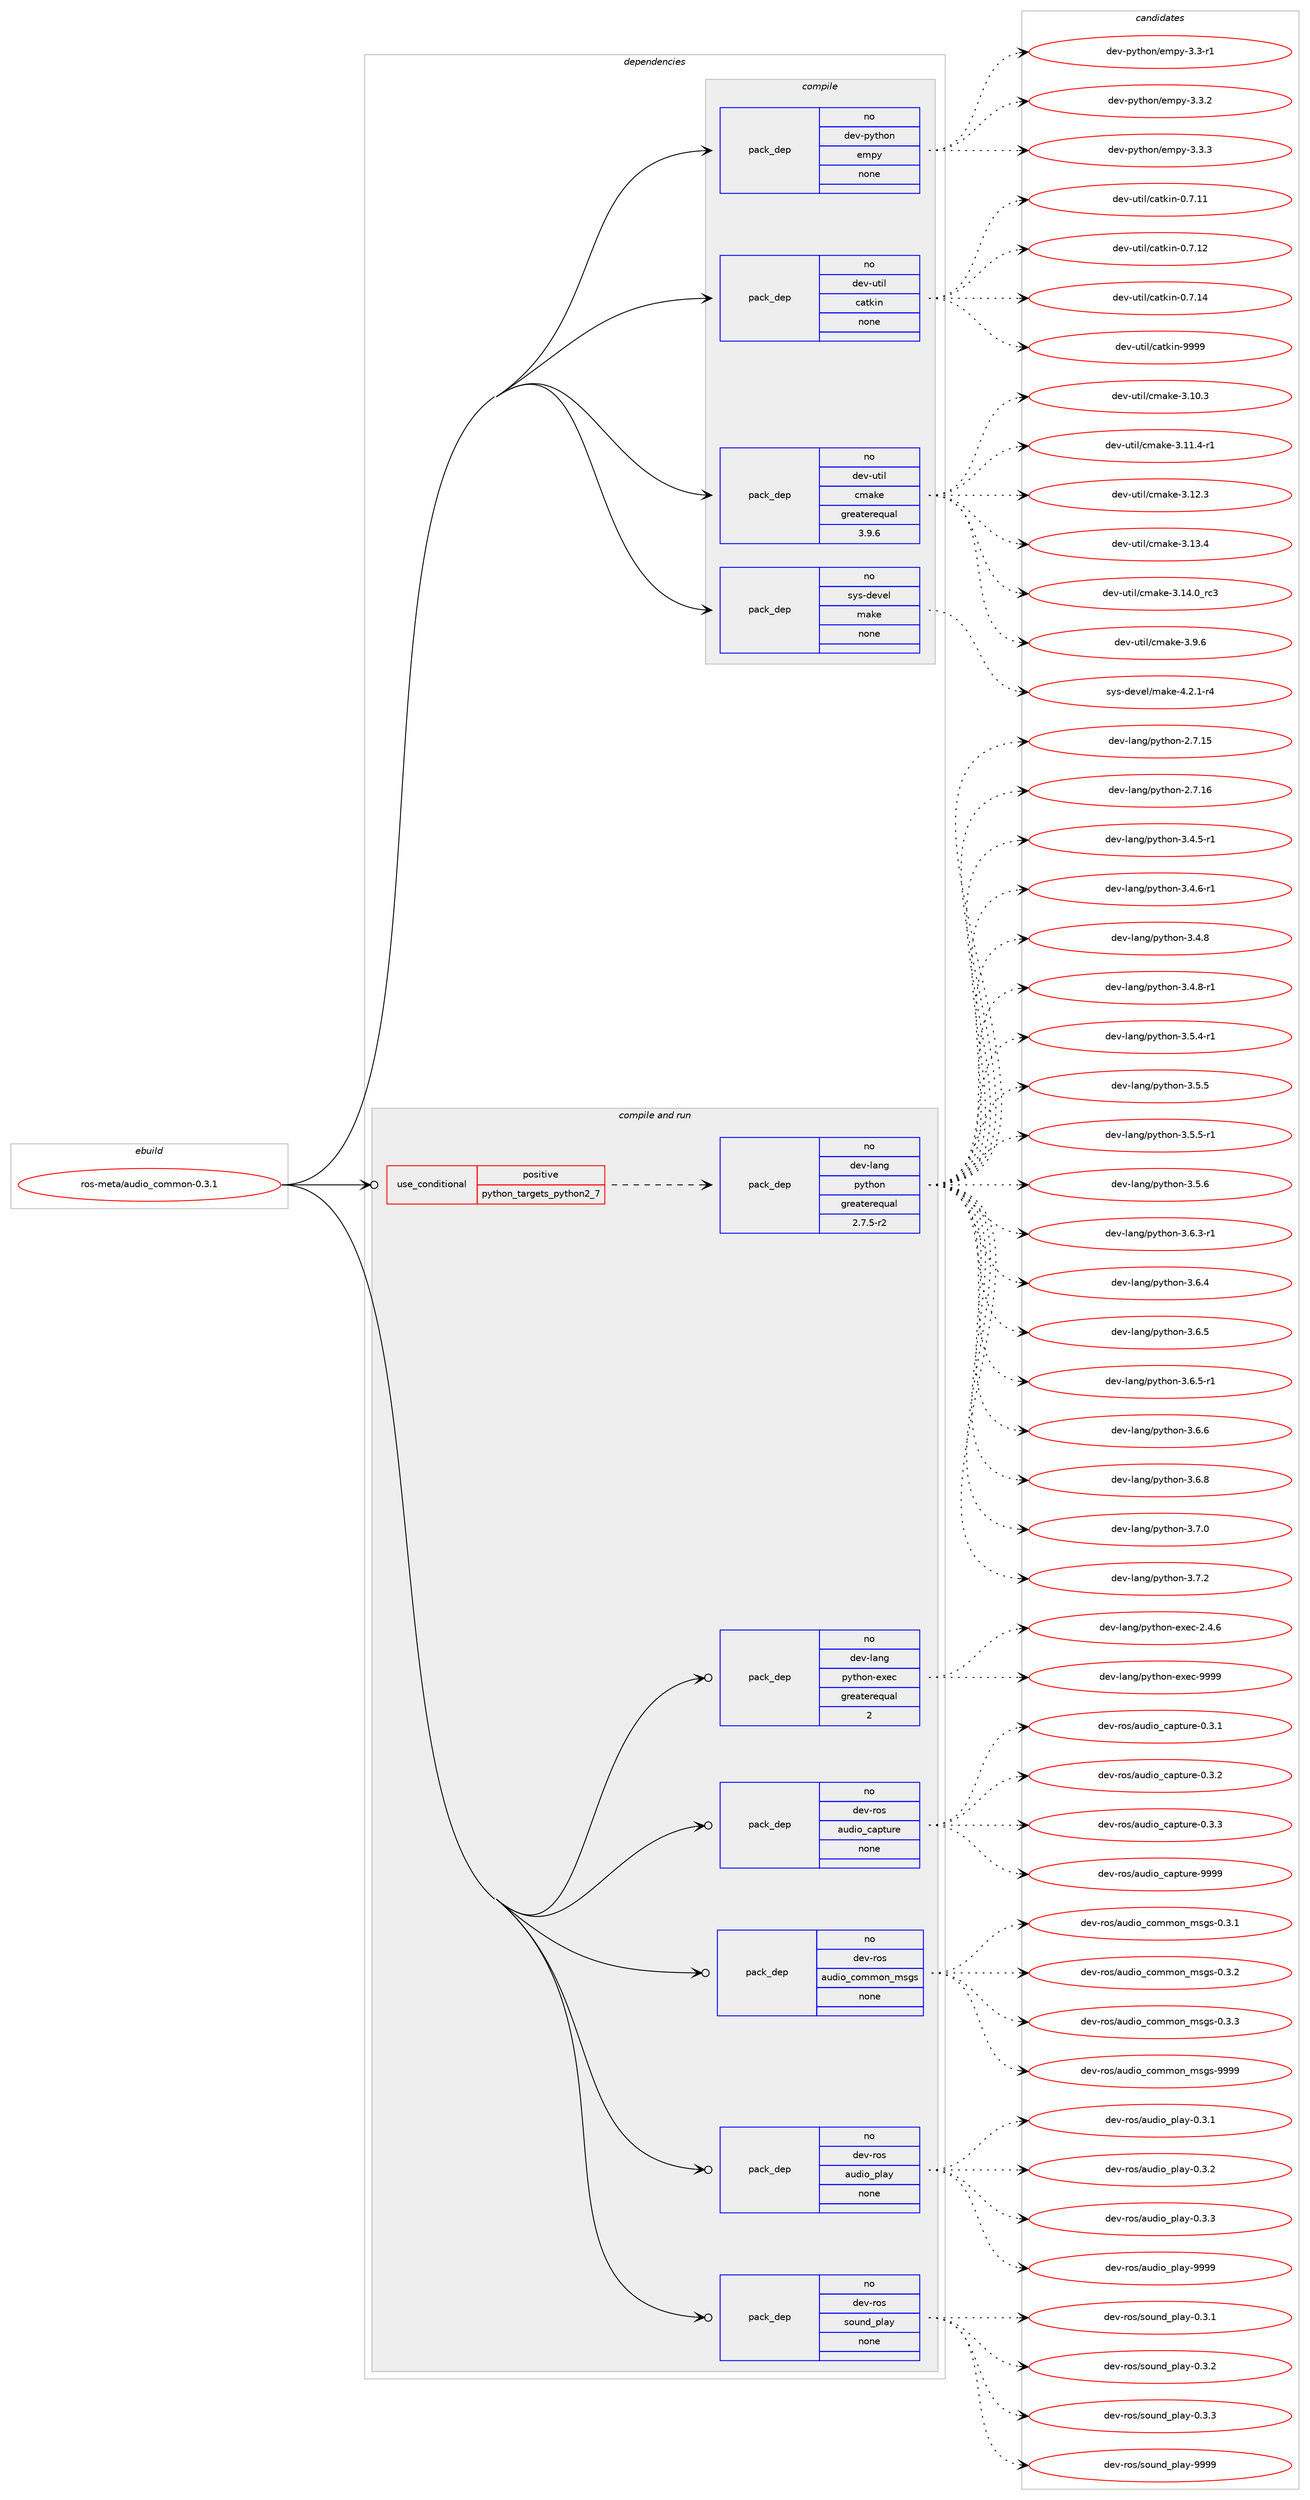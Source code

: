digraph prolog {

# *************
# Graph options
# *************

newrank=true;
concentrate=true;
compound=true;
graph [rankdir=LR,fontname=Helvetica,fontsize=10,ranksep=1.5];#, ranksep=2.5, nodesep=0.2];
edge  [arrowhead=vee];
node  [fontname=Helvetica,fontsize=10];

# **********
# The ebuild
# **********

subgraph cluster_leftcol {
color=gray;
rank=same;
label=<<i>ebuild</i>>;
id [label="ros-meta/audio_common-0.3.1", color=red, width=4, href="../ros-meta/audio_common-0.3.1.svg"];
}

# ****************
# The dependencies
# ****************

subgraph cluster_midcol {
color=gray;
label=<<i>dependencies</i>>;
subgraph cluster_compile {
fillcolor="#eeeeee";
style=filled;
label=<<i>compile</i>>;
subgraph pack1202853 {
dependency1682037 [label=<<TABLE BORDER="0" CELLBORDER="1" CELLSPACING="0" CELLPADDING="4" WIDTH="220"><TR><TD ROWSPAN="6" CELLPADDING="30">pack_dep</TD></TR><TR><TD WIDTH="110">no</TD></TR><TR><TD>dev-python</TD></TR><TR><TD>empy</TD></TR><TR><TD>none</TD></TR><TR><TD></TD></TR></TABLE>>, shape=none, color=blue];
}
id:e -> dependency1682037:w [weight=20,style="solid",arrowhead="vee"];
subgraph pack1202854 {
dependency1682038 [label=<<TABLE BORDER="0" CELLBORDER="1" CELLSPACING="0" CELLPADDING="4" WIDTH="220"><TR><TD ROWSPAN="6" CELLPADDING="30">pack_dep</TD></TR><TR><TD WIDTH="110">no</TD></TR><TR><TD>dev-util</TD></TR><TR><TD>catkin</TD></TR><TR><TD>none</TD></TR><TR><TD></TD></TR></TABLE>>, shape=none, color=blue];
}
id:e -> dependency1682038:w [weight=20,style="solid",arrowhead="vee"];
subgraph pack1202855 {
dependency1682039 [label=<<TABLE BORDER="0" CELLBORDER="1" CELLSPACING="0" CELLPADDING="4" WIDTH="220"><TR><TD ROWSPAN="6" CELLPADDING="30">pack_dep</TD></TR><TR><TD WIDTH="110">no</TD></TR><TR><TD>dev-util</TD></TR><TR><TD>cmake</TD></TR><TR><TD>greaterequal</TD></TR><TR><TD>3.9.6</TD></TR></TABLE>>, shape=none, color=blue];
}
id:e -> dependency1682039:w [weight=20,style="solid",arrowhead="vee"];
subgraph pack1202856 {
dependency1682040 [label=<<TABLE BORDER="0" CELLBORDER="1" CELLSPACING="0" CELLPADDING="4" WIDTH="220"><TR><TD ROWSPAN="6" CELLPADDING="30">pack_dep</TD></TR><TR><TD WIDTH="110">no</TD></TR><TR><TD>sys-devel</TD></TR><TR><TD>make</TD></TR><TR><TD>none</TD></TR><TR><TD></TD></TR></TABLE>>, shape=none, color=blue];
}
id:e -> dependency1682040:w [weight=20,style="solid",arrowhead="vee"];
}
subgraph cluster_compileandrun {
fillcolor="#eeeeee";
style=filled;
label=<<i>compile and run</i>>;
subgraph cond451655 {
dependency1682041 [label=<<TABLE BORDER="0" CELLBORDER="1" CELLSPACING="0" CELLPADDING="4"><TR><TD ROWSPAN="3" CELLPADDING="10">use_conditional</TD></TR><TR><TD>positive</TD></TR><TR><TD>python_targets_python2_7</TD></TR></TABLE>>, shape=none, color=red];
subgraph pack1202857 {
dependency1682042 [label=<<TABLE BORDER="0" CELLBORDER="1" CELLSPACING="0" CELLPADDING="4" WIDTH="220"><TR><TD ROWSPAN="6" CELLPADDING="30">pack_dep</TD></TR><TR><TD WIDTH="110">no</TD></TR><TR><TD>dev-lang</TD></TR><TR><TD>python</TD></TR><TR><TD>greaterequal</TD></TR><TR><TD>2.7.5-r2</TD></TR></TABLE>>, shape=none, color=blue];
}
dependency1682041:e -> dependency1682042:w [weight=20,style="dashed",arrowhead="vee"];
}
id:e -> dependency1682041:w [weight=20,style="solid",arrowhead="odotvee"];
subgraph pack1202858 {
dependency1682043 [label=<<TABLE BORDER="0" CELLBORDER="1" CELLSPACING="0" CELLPADDING="4" WIDTH="220"><TR><TD ROWSPAN="6" CELLPADDING="30">pack_dep</TD></TR><TR><TD WIDTH="110">no</TD></TR><TR><TD>dev-lang</TD></TR><TR><TD>python-exec</TD></TR><TR><TD>greaterequal</TD></TR><TR><TD>2</TD></TR></TABLE>>, shape=none, color=blue];
}
id:e -> dependency1682043:w [weight=20,style="solid",arrowhead="odotvee"];
subgraph pack1202859 {
dependency1682044 [label=<<TABLE BORDER="0" CELLBORDER="1" CELLSPACING="0" CELLPADDING="4" WIDTH="220"><TR><TD ROWSPAN="6" CELLPADDING="30">pack_dep</TD></TR><TR><TD WIDTH="110">no</TD></TR><TR><TD>dev-ros</TD></TR><TR><TD>audio_capture</TD></TR><TR><TD>none</TD></TR><TR><TD></TD></TR></TABLE>>, shape=none, color=blue];
}
id:e -> dependency1682044:w [weight=20,style="solid",arrowhead="odotvee"];
subgraph pack1202860 {
dependency1682045 [label=<<TABLE BORDER="0" CELLBORDER="1" CELLSPACING="0" CELLPADDING="4" WIDTH="220"><TR><TD ROWSPAN="6" CELLPADDING="30">pack_dep</TD></TR><TR><TD WIDTH="110">no</TD></TR><TR><TD>dev-ros</TD></TR><TR><TD>audio_common_msgs</TD></TR><TR><TD>none</TD></TR><TR><TD></TD></TR></TABLE>>, shape=none, color=blue];
}
id:e -> dependency1682045:w [weight=20,style="solid",arrowhead="odotvee"];
subgraph pack1202861 {
dependency1682046 [label=<<TABLE BORDER="0" CELLBORDER="1" CELLSPACING="0" CELLPADDING="4" WIDTH="220"><TR><TD ROWSPAN="6" CELLPADDING="30">pack_dep</TD></TR><TR><TD WIDTH="110">no</TD></TR><TR><TD>dev-ros</TD></TR><TR><TD>audio_play</TD></TR><TR><TD>none</TD></TR><TR><TD></TD></TR></TABLE>>, shape=none, color=blue];
}
id:e -> dependency1682046:w [weight=20,style="solid",arrowhead="odotvee"];
subgraph pack1202862 {
dependency1682047 [label=<<TABLE BORDER="0" CELLBORDER="1" CELLSPACING="0" CELLPADDING="4" WIDTH="220"><TR><TD ROWSPAN="6" CELLPADDING="30">pack_dep</TD></TR><TR><TD WIDTH="110">no</TD></TR><TR><TD>dev-ros</TD></TR><TR><TD>sound_play</TD></TR><TR><TD>none</TD></TR><TR><TD></TD></TR></TABLE>>, shape=none, color=blue];
}
id:e -> dependency1682047:w [weight=20,style="solid",arrowhead="odotvee"];
}
subgraph cluster_run {
fillcolor="#eeeeee";
style=filled;
label=<<i>run</i>>;
}
}

# **************
# The candidates
# **************

subgraph cluster_choices {
rank=same;
color=gray;
label=<<i>candidates</i>>;

subgraph choice1202853 {
color=black;
nodesep=1;
choice1001011184511212111610411111047101109112121455146514511449 [label="dev-python/empy-3.3-r1", color=red, width=4,href="../dev-python/empy-3.3-r1.svg"];
choice1001011184511212111610411111047101109112121455146514650 [label="dev-python/empy-3.3.2", color=red, width=4,href="../dev-python/empy-3.3.2.svg"];
choice1001011184511212111610411111047101109112121455146514651 [label="dev-python/empy-3.3.3", color=red, width=4,href="../dev-python/empy-3.3.3.svg"];
dependency1682037:e -> choice1001011184511212111610411111047101109112121455146514511449:w [style=dotted,weight="100"];
dependency1682037:e -> choice1001011184511212111610411111047101109112121455146514650:w [style=dotted,weight="100"];
dependency1682037:e -> choice1001011184511212111610411111047101109112121455146514651:w [style=dotted,weight="100"];
}
subgraph choice1202854 {
color=black;
nodesep=1;
choice1001011184511711610510847999711610710511045484655464949 [label="dev-util/catkin-0.7.11", color=red, width=4,href="../dev-util/catkin-0.7.11.svg"];
choice1001011184511711610510847999711610710511045484655464950 [label="dev-util/catkin-0.7.12", color=red, width=4,href="../dev-util/catkin-0.7.12.svg"];
choice1001011184511711610510847999711610710511045484655464952 [label="dev-util/catkin-0.7.14", color=red, width=4,href="../dev-util/catkin-0.7.14.svg"];
choice100101118451171161051084799971161071051104557575757 [label="dev-util/catkin-9999", color=red, width=4,href="../dev-util/catkin-9999.svg"];
dependency1682038:e -> choice1001011184511711610510847999711610710511045484655464949:w [style=dotted,weight="100"];
dependency1682038:e -> choice1001011184511711610510847999711610710511045484655464950:w [style=dotted,weight="100"];
dependency1682038:e -> choice1001011184511711610510847999711610710511045484655464952:w [style=dotted,weight="100"];
dependency1682038:e -> choice100101118451171161051084799971161071051104557575757:w [style=dotted,weight="100"];
}
subgraph choice1202855 {
color=black;
nodesep=1;
choice1001011184511711610510847991099710710145514649484651 [label="dev-util/cmake-3.10.3", color=red, width=4,href="../dev-util/cmake-3.10.3.svg"];
choice10010111845117116105108479910997107101455146494946524511449 [label="dev-util/cmake-3.11.4-r1", color=red, width=4,href="../dev-util/cmake-3.11.4-r1.svg"];
choice1001011184511711610510847991099710710145514649504651 [label="dev-util/cmake-3.12.3", color=red, width=4,href="../dev-util/cmake-3.12.3.svg"];
choice1001011184511711610510847991099710710145514649514652 [label="dev-util/cmake-3.13.4", color=red, width=4,href="../dev-util/cmake-3.13.4.svg"];
choice1001011184511711610510847991099710710145514649524648951149951 [label="dev-util/cmake-3.14.0_rc3", color=red, width=4,href="../dev-util/cmake-3.14.0_rc3.svg"];
choice10010111845117116105108479910997107101455146574654 [label="dev-util/cmake-3.9.6", color=red, width=4,href="../dev-util/cmake-3.9.6.svg"];
dependency1682039:e -> choice1001011184511711610510847991099710710145514649484651:w [style=dotted,weight="100"];
dependency1682039:e -> choice10010111845117116105108479910997107101455146494946524511449:w [style=dotted,weight="100"];
dependency1682039:e -> choice1001011184511711610510847991099710710145514649504651:w [style=dotted,weight="100"];
dependency1682039:e -> choice1001011184511711610510847991099710710145514649514652:w [style=dotted,weight="100"];
dependency1682039:e -> choice1001011184511711610510847991099710710145514649524648951149951:w [style=dotted,weight="100"];
dependency1682039:e -> choice10010111845117116105108479910997107101455146574654:w [style=dotted,weight="100"];
}
subgraph choice1202856 {
color=black;
nodesep=1;
choice1151211154510010111810110847109971071014552465046494511452 [label="sys-devel/make-4.2.1-r4", color=red, width=4,href="../sys-devel/make-4.2.1-r4.svg"];
dependency1682040:e -> choice1151211154510010111810110847109971071014552465046494511452:w [style=dotted,weight="100"];
}
subgraph choice1202857 {
color=black;
nodesep=1;
choice10010111845108971101034711212111610411111045504655464953 [label="dev-lang/python-2.7.15", color=red, width=4,href="../dev-lang/python-2.7.15.svg"];
choice10010111845108971101034711212111610411111045504655464954 [label="dev-lang/python-2.7.16", color=red, width=4,href="../dev-lang/python-2.7.16.svg"];
choice1001011184510897110103471121211161041111104551465246534511449 [label="dev-lang/python-3.4.5-r1", color=red, width=4,href="../dev-lang/python-3.4.5-r1.svg"];
choice1001011184510897110103471121211161041111104551465246544511449 [label="dev-lang/python-3.4.6-r1", color=red, width=4,href="../dev-lang/python-3.4.6-r1.svg"];
choice100101118451089711010347112121116104111110455146524656 [label="dev-lang/python-3.4.8", color=red, width=4,href="../dev-lang/python-3.4.8.svg"];
choice1001011184510897110103471121211161041111104551465246564511449 [label="dev-lang/python-3.4.8-r1", color=red, width=4,href="../dev-lang/python-3.4.8-r1.svg"];
choice1001011184510897110103471121211161041111104551465346524511449 [label="dev-lang/python-3.5.4-r1", color=red, width=4,href="../dev-lang/python-3.5.4-r1.svg"];
choice100101118451089711010347112121116104111110455146534653 [label="dev-lang/python-3.5.5", color=red, width=4,href="../dev-lang/python-3.5.5.svg"];
choice1001011184510897110103471121211161041111104551465346534511449 [label="dev-lang/python-3.5.5-r1", color=red, width=4,href="../dev-lang/python-3.5.5-r1.svg"];
choice100101118451089711010347112121116104111110455146534654 [label="dev-lang/python-3.5.6", color=red, width=4,href="../dev-lang/python-3.5.6.svg"];
choice1001011184510897110103471121211161041111104551465446514511449 [label="dev-lang/python-3.6.3-r1", color=red, width=4,href="../dev-lang/python-3.6.3-r1.svg"];
choice100101118451089711010347112121116104111110455146544652 [label="dev-lang/python-3.6.4", color=red, width=4,href="../dev-lang/python-3.6.4.svg"];
choice100101118451089711010347112121116104111110455146544653 [label="dev-lang/python-3.6.5", color=red, width=4,href="../dev-lang/python-3.6.5.svg"];
choice1001011184510897110103471121211161041111104551465446534511449 [label="dev-lang/python-3.6.5-r1", color=red, width=4,href="../dev-lang/python-3.6.5-r1.svg"];
choice100101118451089711010347112121116104111110455146544654 [label="dev-lang/python-3.6.6", color=red, width=4,href="../dev-lang/python-3.6.6.svg"];
choice100101118451089711010347112121116104111110455146544656 [label="dev-lang/python-3.6.8", color=red, width=4,href="../dev-lang/python-3.6.8.svg"];
choice100101118451089711010347112121116104111110455146554648 [label="dev-lang/python-3.7.0", color=red, width=4,href="../dev-lang/python-3.7.0.svg"];
choice100101118451089711010347112121116104111110455146554650 [label="dev-lang/python-3.7.2", color=red, width=4,href="../dev-lang/python-3.7.2.svg"];
dependency1682042:e -> choice10010111845108971101034711212111610411111045504655464953:w [style=dotted,weight="100"];
dependency1682042:e -> choice10010111845108971101034711212111610411111045504655464954:w [style=dotted,weight="100"];
dependency1682042:e -> choice1001011184510897110103471121211161041111104551465246534511449:w [style=dotted,weight="100"];
dependency1682042:e -> choice1001011184510897110103471121211161041111104551465246544511449:w [style=dotted,weight="100"];
dependency1682042:e -> choice100101118451089711010347112121116104111110455146524656:w [style=dotted,weight="100"];
dependency1682042:e -> choice1001011184510897110103471121211161041111104551465246564511449:w [style=dotted,weight="100"];
dependency1682042:e -> choice1001011184510897110103471121211161041111104551465346524511449:w [style=dotted,weight="100"];
dependency1682042:e -> choice100101118451089711010347112121116104111110455146534653:w [style=dotted,weight="100"];
dependency1682042:e -> choice1001011184510897110103471121211161041111104551465346534511449:w [style=dotted,weight="100"];
dependency1682042:e -> choice100101118451089711010347112121116104111110455146534654:w [style=dotted,weight="100"];
dependency1682042:e -> choice1001011184510897110103471121211161041111104551465446514511449:w [style=dotted,weight="100"];
dependency1682042:e -> choice100101118451089711010347112121116104111110455146544652:w [style=dotted,weight="100"];
dependency1682042:e -> choice100101118451089711010347112121116104111110455146544653:w [style=dotted,weight="100"];
dependency1682042:e -> choice1001011184510897110103471121211161041111104551465446534511449:w [style=dotted,weight="100"];
dependency1682042:e -> choice100101118451089711010347112121116104111110455146544654:w [style=dotted,weight="100"];
dependency1682042:e -> choice100101118451089711010347112121116104111110455146544656:w [style=dotted,weight="100"];
dependency1682042:e -> choice100101118451089711010347112121116104111110455146554648:w [style=dotted,weight="100"];
dependency1682042:e -> choice100101118451089711010347112121116104111110455146554650:w [style=dotted,weight="100"];
}
subgraph choice1202858 {
color=black;
nodesep=1;
choice1001011184510897110103471121211161041111104510112010199455046524654 [label="dev-lang/python-exec-2.4.6", color=red, width=4,href="../dev-lang/python-exec-2.4.6.svg"];
choice10010111845108971101034711212111610411111045101120101994557575757 [label="dev-lang/python-exec-9999", color=red, width=4,href="../dev-lang/python-exec-9999.svg"];
dependency1682043:e -> choice1001011184510897110103471121211161041111104510112010199455046524654:w [style=dotted,weight="100"];
dependency1682043:e -> choice10010111845108971101034711212111610411111045101120101994557575757:w [style=dotted,weight="100"];
}
subgraph choice1202859 {
color=black;
nodesep=1;
choice100101118451141111154797117100105111959997112116117114101454846514649 [label="dev-ros/audio_capture-0.3.1", color=red, width=4,href="../dev-ros/audio_capture-0.3.1.svg"];
choice100101118451141111154797117100105111959997112116117114101454846514650 [label="dev-ros/audio_capture-0.3.2", color=red, width=4,href="../dev-ros/audio_capture-0.3.2.svg"];
choice100101118451141111154797117100105111959997112116117114101454846514651 [label="dev-ros/audio_capture-0.3.3", color=red, width=4,href="../dev-ros/audio_capture-0.3.3.svg"];
choice1001011184511411111547971171001051119599971121161171141014557575757 [label="dev-ros/audio_capture-9999", color=red, width=4,href="../dev-ros/audio_capture-9999.svg"];
dependency1682044:e -> choice100101118451141111154797117100105111959997112116117114101454846514649:w [style=dotted,weight="100"];
dependency1682044:e -> choice100101118451141111154797117100105111959997112116117114101454846514650:w [style=dotted,weight="100"];
dependency1682044:e -> choice100101118451141111154797117100105111959997112116117114101454846514651:w [style=dotted,weight="100"];
dependency1682044:e -> choice1001011184511411111547971171001051119599971121161171141014557575757:w [style=dotted,weight="100"];
}
subgraph choice1202860 {
color=black;
nodesep=1;
choice100101118451141111154797117100105111959911110910911111095109115103115454846514649 [label="dev-ros/audio_common_msgs-0.3.1", color=red, width=4,href="../dev-ros/audio_common_msgs-0.3.1.svg"];
choice100101118451141111154797117100105111959911110910911111095109115103115454846514650 [label="dev-ros/audio_common_msgs-0.3.2", color=red, width=4,href="../dev-ros/audio_common_msgs-0.3.2.svg"];
choice100101118451141111154797117100105111959911110910911111095109115103115454846514651 [label="dev-ros/audio_common_msgs-0.3.3", color=red, width=4,href="../dev-ros/audio_common_msgs-0.3.3.svg"];
choice1001011184511411111547971171001051119599111109109111110951091151031154557575757 [label="dev-ros/audio_common_msgs-9999", color=red, width=4,href="../dev-ros/audio_common_msgs-9999.svg"];
dependency1682045:e -> choice100101118451141111154797117100105111959911110910911111095109115103115454846514649:w [style=dotted,weight="100"];
dependency1682045:e -> choice100101118451141111154797117100105111959911110910911111095109115103115454846514650:w [style=dotted,weight="100"];
dependency1682045:e -> choice100101118451141111154797117100105111959911110910911111095109115103115454846514651:w [style=dotted,weight="100"];
dependency1682045:e -> choice1001011184511411111547971171001051119599111109109111110951091151031154557575757:w [style=dotted,weight="100"];
}
subgraph choice1202861 {
color=black;
nodesep=1;
choice1001011184511411111547971171001051119511210897121454846514649 [label="dev-ros/audio_play-0.3.1", color=red, width=4,href="../dev-ros/audio_play-0.3.1.svg"];
choice1001011184511411111547971171001051119511210897121454846514650 [label="dev-ros/audio_play-0.3.2", color=red, width=4,href="../dev-ros/audio_play-0.3.2.svg"];
choice1001011184511411111547971171001051119511210897121454846514651 [label="dev-ros/audio_play-0.3.3", color=red, width=4,href="../dev-ros/audio_play-0.3.3.svg"];
choice10010111845114111115479711710010511195112108971214557575757 [label="dev-ros/audio_play-9999", color=red, width=4,href="../dev-ros/audio_play-9999.svg"];
dependency1682046:e -> choice1001011184511411111547971171001051119511210897121454846514649:w [style=dotted,weight="100"];
dependency1682046:e -> choice1001011184511411111547971171001051119511210897121454846514650:w [style=dotted,weight="100"];
dependency1682046:e -> choice1001011184511411111547971171001051119511210897121454846514651:w [style=dotted,weight="100"];
dependency1682046:e -> choice10010111845114111115479711710010511195112108971214557575757:w [style=dotted,weight="100"];
}
subgraph choice1202862 {
color=black;
nodesep=1;
choice10010111845114111115471151111171101009511210897121454846514649 [label="dev-ros/sound_play-0.3.1", color=red, width=4,href="../dev-ros/sound_play-0.3.1.svg"];
choice10010111845114111115471151111171101009511210897121454846514650 [label="dev-ros/sound_play-0.3.2", color=red, width=4,href="../dev-ros/sound_play-0.3.2.svg"];
choice10010111845114111115471151111171101009511210897121454846514651 [label="dev-ros/sound_play-0.3.3", color=red, width=4,href="../dev-ros/sound_play-0.3.3.svg"];
choice100101118451141111154711511111711010095112108971214557575757 [label="dev-ros/sound_play-9999", color=red, width=4,href="../dev-ros/sound_play-9999.svg"];
dependency1682047:e -> choice10010111845114111115471151111171101009511210897121454846514649:w [style=dotted,weight="100"];
dependency1682047:e -> choice10010111845114111115471151111171101009511210897121454846514650:w [style=dotted,weight="100"];
dependency1682047:e -> choice10010111845114111115471151111171101009511210897121454846514651:w [style=dotted,weight="100"];
dependency1682047:e -> choice100101118451141111154711511111711010095112108971214557575757:w [style=dotted,weight="100"];
}
}

}
